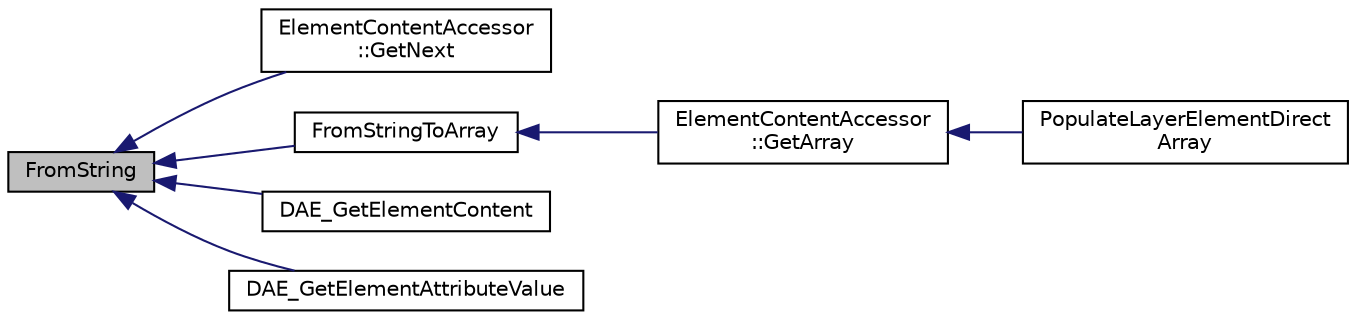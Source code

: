 digraph "FromString"
{
  edge [fontname="Helvetica",fontsize="10",labelfontname="Helvetica",labelfontsize="10"];
  node [fontname="Helvetica",fontsize="10",shape=record];
  rankdir="LR";
  Node8 [label="FromString",height=0.2,width=0.4,color="black", fillcolor="grey75", style="filled", fontcolor="black"];
  Node8 -> Node9 [dir="back",color="midnightblue",fontsize="10",style="solid",fontname="Helvetica"];
  Node9 [label="ElementContentAccessor\l::GetNext",height=0.2,width=0.4,color="black", fillcolor="white", style="filled",URL="$struct_element_content_accessor.html#a5c066a3db4f929723fc1a78c11745154"];
  Node8 -> Node10 [dir="back",color="midnightblue",fontsize="10",style="solid",fontname="Helvetica"];
  Node10 [label="FromStringToArray",height=0.2,width=0.4,color="black", fillcolor="white", style="filled",URL="$fbxcolladaiostream_8h.html#ae64059eaf59fe6c46d6b482304f5c64b"];
  Node10 -> Node11 [dir="back",color="midnightblue",fontsize="10",style="solid",fontname="Helvetica"];
  Node11 [label="ElementContentAccessor\l::GetArray",height=0.2,width=0.4,color="black", fillcolor="white", style="filled",URL="$struct_element_content_accessor.html#a412f6cb46b068e160e393f4318bcf4fc"];
  Node11 -> Node12 [dir="back",color="midnightblue",fontsize="10",style="solid",fontname="Helvetica"];
  Node12 [label="PopulateLayerElementDirect\lArray",height=0.2,width=0.4,color="black", fillcolor="white", style="filled",URL="$fbxcolladaelement_8h.html#ae6fd8b5216bfe38c512c544171f5c783"];
  Node8 -> Node13 [dir="back",color="midnightblue",fontsize="10",style="solid",fontname="Helvetica"];
  Node13 [label="DAE_GetElementContent",height=0.2,width=0.4,color="black", fillcolor="white", style="filled",URL="$fbxcolladautils_8h.html#a8ad56792aad4343fc12428f8235f7d38"];
  Node8 -> Node14 [dir="back",color="midnightblue",fontsize="10",style="solid",fontname="Helvetica"];
  Node14 [label="DAE_GetElementAttributeValue",height=0.2,width=0.4,color="black", fillcolor="white", style="filled",URL="$fbxcolladautils_8h.html#a52e8874df13e15c866984f7b19a6d634"];
}
